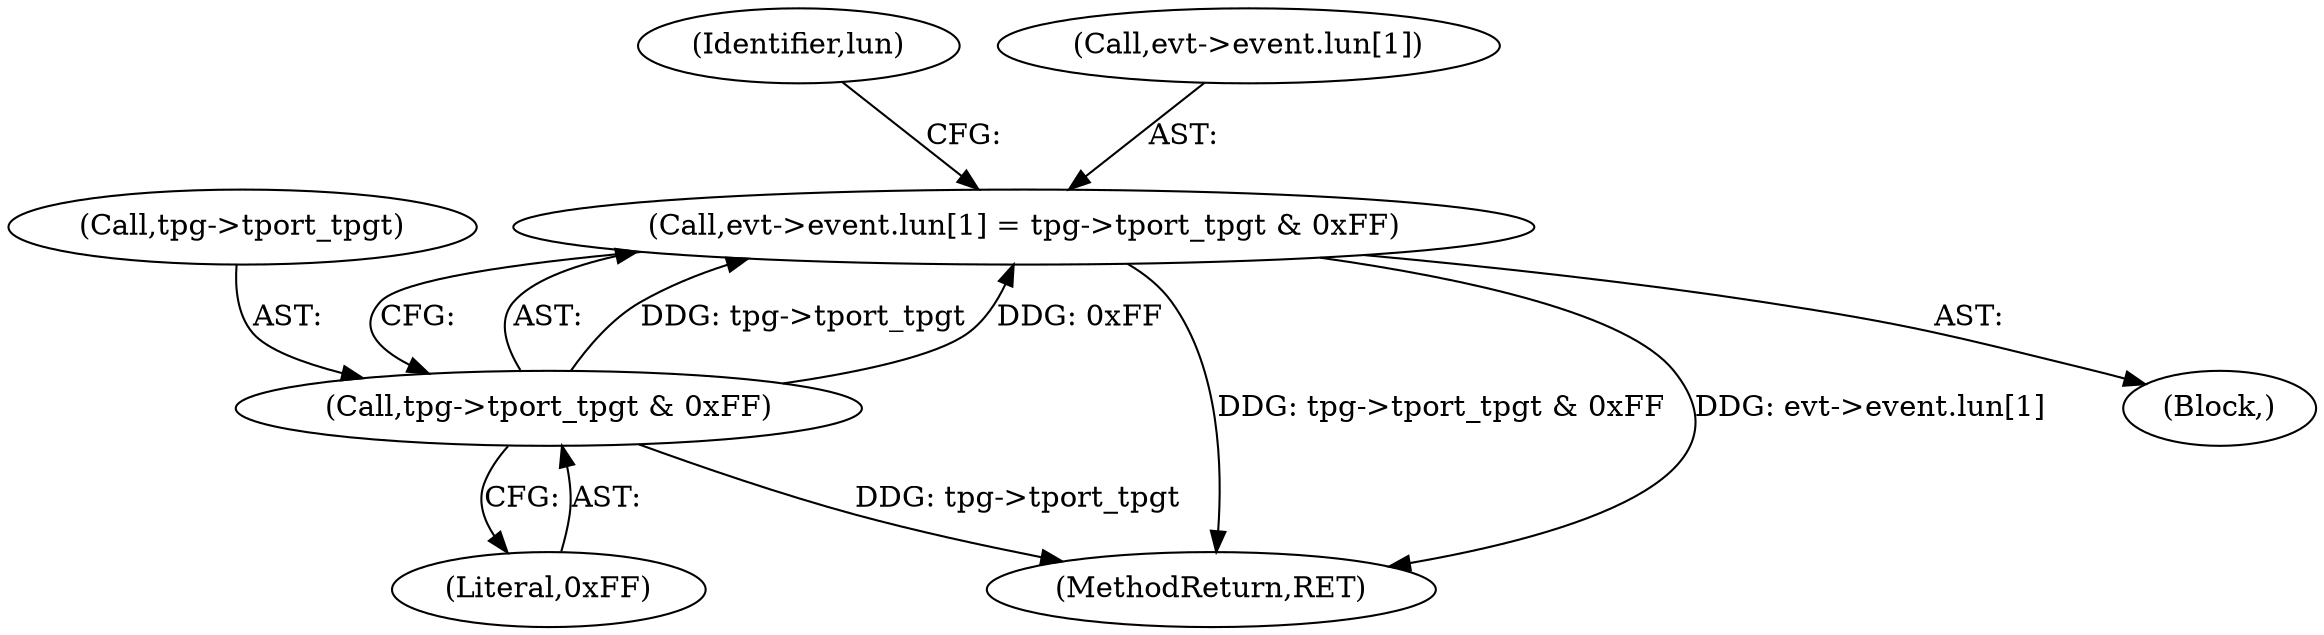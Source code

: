 digraph "1_linux_59c816c1f24df0204e01851431d3bab3eb76719c_0@array" {
"1000134" [label="(Call,evt->event.lun[1] = tpg->tport_tpgt & 0xFF)"];
"1000142" [label="(Call,tpg->tport_tpgt & 0xFF)"];
"1000134" [label="(Call,evt->event.lun[1] = tpg->tport_tpgt & 0xFF)"];
"1000142" [label="(Call,tpg->tport_tpgt & 0xFF)"];
"1000150" [label="(Identifier,lun)"];
"1000135" [label="(Call,evt->event.lun[1])"];
"1000199" [label="(MethodReturn,RET)"];
"1000146" [label="(Literal,0xFF)"];
"1000143" [label="(Call,tpg->tport_tpgt)"];
"1000124" [label="(Block,)"];
"1000134" -> "1000124"  [label="AST: "];
"1000134" -> "1000142"  [label="CFG: "];
"1000135" -> "1000134"  [label="AST: "];
"1000142" -> "1000134"  [label="AST: "];
"1000150" -> "1000134"  [label="CFG: "];
"1000134" -> "1000199"  [label="DDG: tpg->tport_tpgt & 0xFF"];
"1000134" -> "1000199"  [label="DDG: evt->event.lun[1]"];
"1000142" -> "1000134"  [label="DDG: tpg->tport_tpgt"];
"1000142" -> "1000134"  [label="DDG: 0xFF"];
"1000142" -> "1000146"  [label="CFG: "];
"1000143" -> "1000142"  [label="AST: "];
"1000146" -> "1000142"  [label="AST: "];
"1000142" -> "1000199"  [label="DDG: tpg->tport_tpgt"];
}
